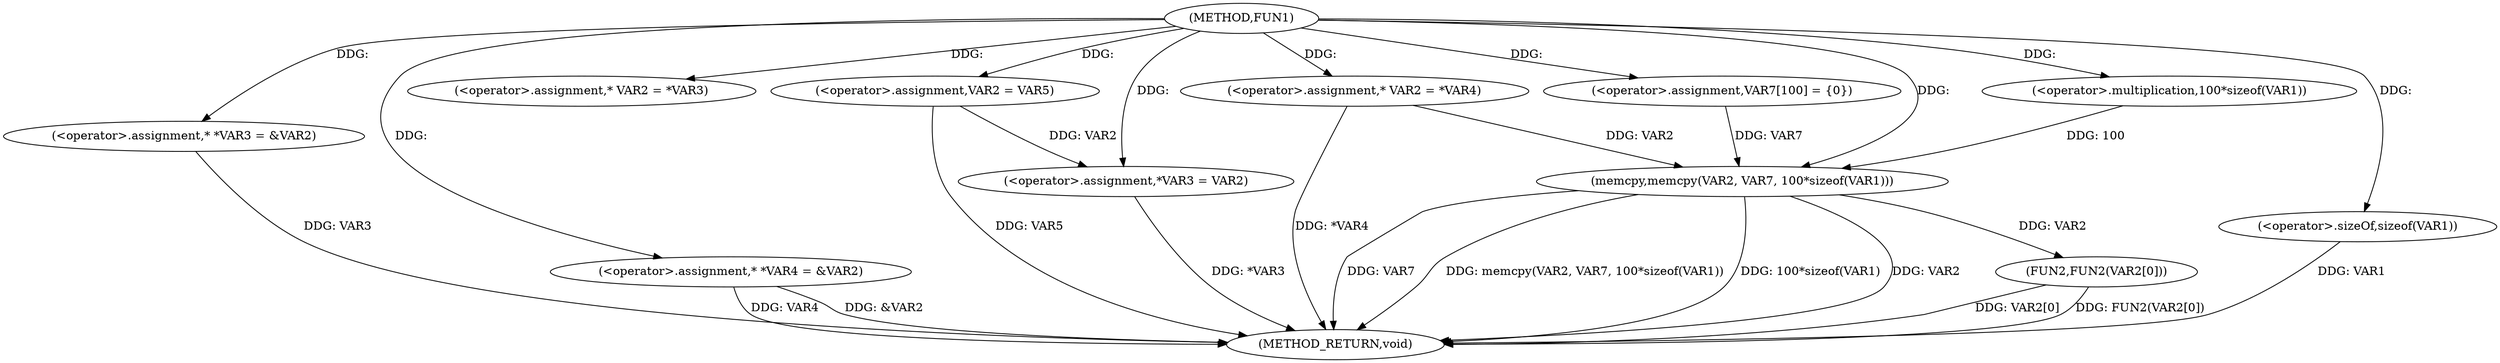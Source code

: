 digraph FUN1 {  
"1000100" [label = "(METHOD,FUN1)" ]
"1000149" [label = "(METHOD_RETURN,void)" ]
"1000104" [label = "(<operator>.assignment,* *VAR3 = &VAR2)" ]
"1000109" [label = "(<operator>.assignment,* *VAR4 = &VAR2)" ]
"1000117" [label = "(<operator>.assignment,* VAR2 = *VAR3)" ]
"1000121" [label = "(<operator>.assignment,VAR2 = VAR5)" ]
"1000124" [label = "(<operator>.assignment,*VAR3 = VAR2)" ]
"1000130" [label = "(<operator>.assignment,* VAR2 = *VAR4)" ]
"1000136" [label = "(<operator>.assignment,VAR7[100] = {0})" ]
"1000138" [label = "(memcpy,memcpy(VAR2, VAR7, 100*sizeof(VAR1)))" ]
"1000141" [label = "(<operator>.multiplication,100*sizeof(VAR1))" ]
"1000143" [label = "(<operator>.sizeOf,sizeof(VAR1))" ]
"1000145" [label = "(FUN2,FUN2(VAR2[0]))" ]
  "1000124" -> "1000149"  [ label = "DDG: *VAR3"] 
  "1000104" -> "1000149"  [ label = "DDG: VAR3"] 
  "1000138" -> "1000149"  [ label = "DDG: VAR7"] 
  "1000143" -> "1000149"  [ label = "DDG: VAR1"] 
  "1000109" -> "1000149"  [ label = "DDG: VAR4"] 
  "1000138" -> "1000149"  [ label = "DDG: memcpy(VAR2, VAR7, 100*sizeof(VAR1))"] 
  "1000145" -> "1000149"  [ label = "DDG: VAR2[0]"] 
  "1000109" -> "1000149"  [ label = "DDG: &VAR2"] 
  "1000121" -> "1000149"  [ label = "DDG: VAR5"] 
  "1000130" -> "1000149"  [ label = "DDG: *VAR4"] 
  "1000138" -> "1000149"  [ label = "DDG: 100*sizeof(VAR1)"] 
  "1000138" -> "1000149"  [ label = "DDG: VAR2"] 
  "1000145" -> "1000149"  [ label = "DDG: FUN2(VAR2[0])"] 
  "1000100" -> "1000104"  [ label = "DDG: "] 
  "1000100" -> "1000109"  [ label = "DDG: "] 
  "1000100" -> "1000117"  [ label = "DDG: "] 
  "1000100" -> "1000121"  [ label = "DDG: "] 
  "1000121" -> "1000124"  [ label = "DDG: VAR2"] 
  "1000100" -> "1000124"  [ label = "DDG: "] 
  "1000100" -> "1000130"  [ label = "DDG: "] 
  "1000100" -> "1000136"  [ label = "DDG: "] 
  "1000130" -> "1000138"  [ label = "DDG: VAR2"] 
  "1000100" -> "1000138"  [ label = "DDG: "] 
  "1000136" -> "1000138"  [ label = "DDG: VAR7"] 
  "1000141" -> "1000138"  [ label = "DDG: 100"] 
  "1000100" -> "1000141"  [ label = "DDG: "] 
  "1000100" -> "1000143"  [ label = "DDG: "] 
  "1000138" -> "1000145"  [ label = "DDG: VAR2"] 
}
